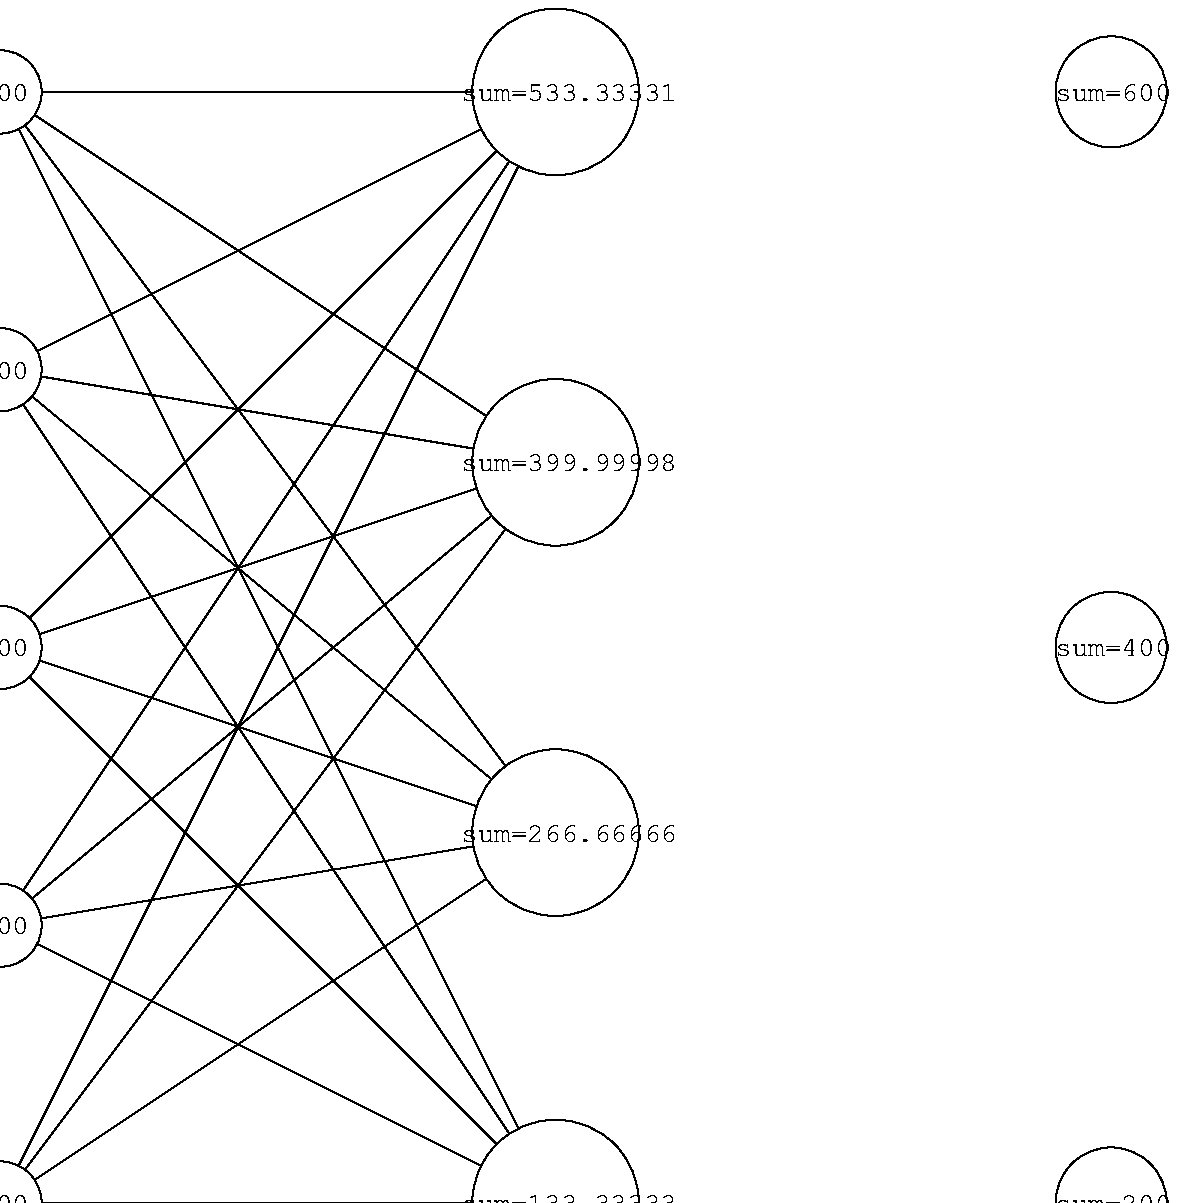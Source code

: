 prologues := 1; % 3 = include font to PostScript

% parameters
u = 1cm;
dpi = 96;


%  ( a )b----------weight--c(   d   )
%   r = radius of each circle
%   ra radius of circle a (distance from a to b)
%   rb radius of circle d (distance from d to c)
def weightline (expr xa, ya, ra, xd, yd, rd, weight) =
  begingroup
    % /10 = fix overflow
    R := sqrt(((xd/10 - xa/10)**2) + ((yd/10 - ya/10)**2)) * 10;

    xb := ((xd - xa) * ra / R) + xa;
    yb := ((yd - ya) * ra / R) + ya;

    xc := ((xa - xd) * rd / R) + xd;
    yc := ((ya - yd) * rd / R) + yd;

    draw (xb,yb)--(xc,yc);
  endgroup;
enddef;


beginfig(1);
  save w, h, xmin, xmax, ymin, ymax;
  
  w = 1024;
  h = 768;
  
  xmax = w/dpi;
  ymax = h/dpi;
  xmin = ymin = 0.0;

  x_sensor = 0.0;
  n_sensor = 5;
  y_sensor = 100.0;
  r_sensor = 15.0;
  label("Sensor", (x_sensor, -100));
  path a;
  a = fullcircle scaled (r_sensor * 2);
  for i = 0 upto (n_sensor - 1):
    label(decimal ((i+1)*y_sensor), (x_sensor, i*y_sensor));
    draw a shifted (x_sensor, i*y_sensor);
  endfor


  x_association = 200.0;
  n_association = 4;
  y_association = ((n_sensor - 1) * y_sensor / (n_association - 1));
  r_association = 30.0;
  label("Association", (x_association, -100));
  path a;
  a = fullcircle scaled (r_association * 2);
  for i = 0 upto (n_association - 1):
    label("sum=" & decimal ((i+1)*y_association), (x_association, i*y_association));
    draw a shifted (x_association, i*y_association);
    for j = 0 upto (n_sensor -1):
      weightline (x_sensor, j*y_sensor, r_sensor, x_association, i*y_association, r_association, 123);
    endfor
  endfor



  x_response = 400;
  n_response = 3;
  y_response = ((n_sensor - 1) * y_sensor / (n_response - 1));
  r_response = 20;
  label("Response", (x_response, -100));
  path a;
  a = fullcircle scaled (r_response * 2);
  for i = 0 upto (n_response - 1):
    label("sum=" & decimal ((i+1)*y_response), (x_response, i*y_response));
    draw a shifted (x_response, i*y_response);
  endfor
  
endfig;


end.
